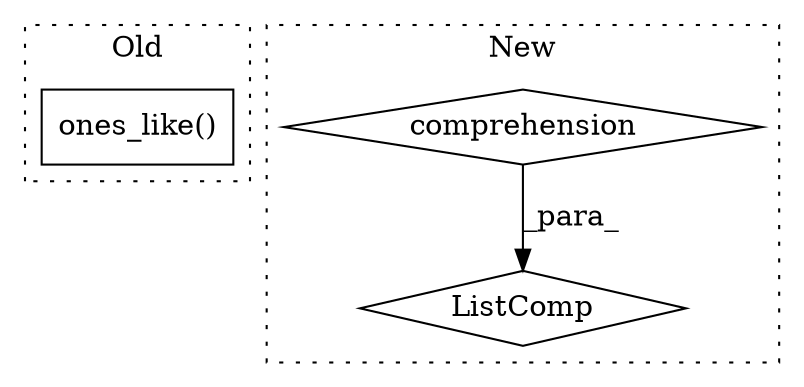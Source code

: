 digraph G {
subgraph cluster0 {
1 [label="ones_like()" a="75" s="1899,1917" l="13,1" shape="box"];
label = "Old";
style="dotted";
}
subgraph cluster1 {
2 [label="ListComp" a="106" s="1968" l="85" shape="diamond"];
3 [label="comprehension" a="45" s="2020" l="3" shape="diamond"];
label = "New";
style="dotted";
}
3 -> 2 [label="_para_"];
}